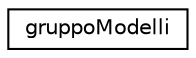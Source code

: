 digraph "Graphical Class Hierarchy"
{
  edge [fontname="Helvetica",fontsize="10",labelfontname="Helvetica",labelfontsize="10"];
  node [fontname="Helvetica",fontsize="10",shape=record];
  rankdir="LR";
  Node0 [label="gruppoModelli",height=0.2,width=0.4,color="black", fillcolor="white", style="filled",URL="$classgruppoModelli.html"];
}
